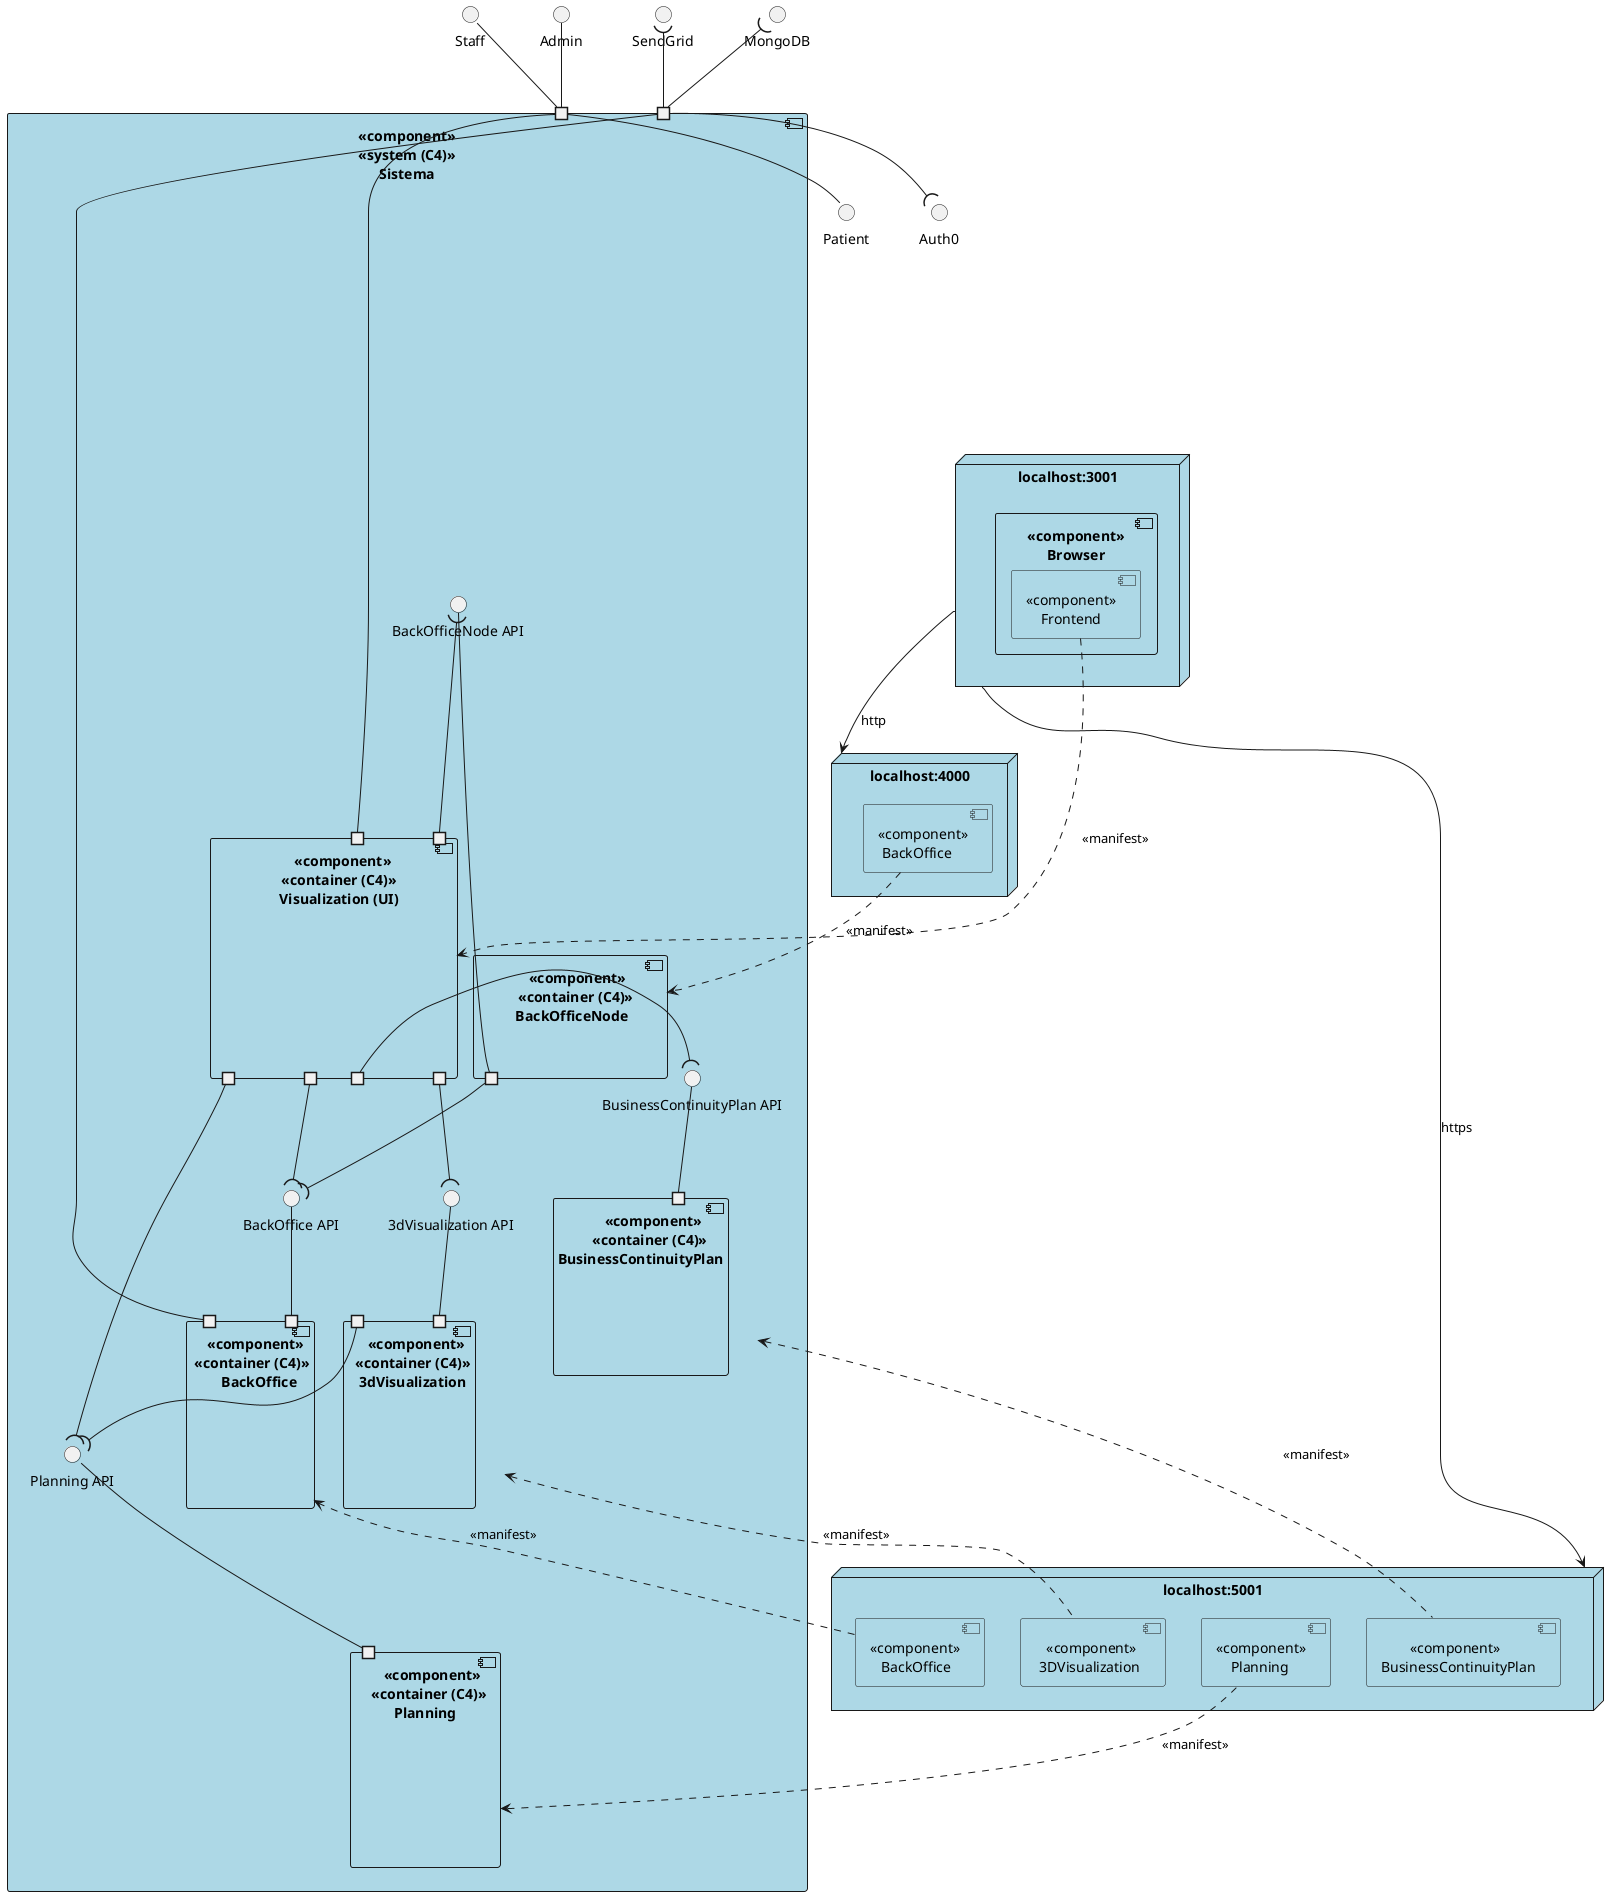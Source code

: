 @startuml
'https://plantuml.com/sequence-diagram


top to bottom direction

skinparam component {
    BackgroundColor #ADD8E6
}
skinparam node {
    BackgroundColor #ADD8E6
}

node "localhost:3001" as lh {
component "<<component>>\nBrowser"{
    component "<<component>>\n    Frontend" as fe
}
}

node "localhost:5001" as s {
component "<<component>>\n   BackOffice" as backoffice
component "<<component>>\n    Planning" as plan
component "        <<component>>\nBusinessContinuityPlan" as bcp
component "   <<component>>\n 3DVisualization" as 3d
}

node "localhost:4000" as lh2 {
component "<<component>>\n BackOffice" as backoffice2

}

component "<<component>>\n<<system (C4)>>\nSistema" as comp1 {
    port " " as P1
    port " " as P13
    component "    <<component>>\n  <<container (C4)>>\nPlanning" as plan1 {
    port " " as P9
    }
    component "   <<component>>\n <<container (C4)>>\n     BackOffice" as ba1{
    port " " as P10
    port " " as P12
    }    
    component "    <<component>>\n  <<container (C4)>>\n  3dVisualization" as 3d1{
    port " " as P6
    port " " as P7
    }
    component "       <<component>>\n     <<container (C4)>>\nBusinessContinuityPlan" as bcp1{
    port " " as P8
    }
    component "     <<component>>\n   <<container (C4)>>\n   Visualization (UI)" as fe1{
    portout " " as P2
    portout " " as P3
    portout " " as P4
    portout " " as P5
    portin " " as P11
    portin " " as P15
    }
    
   component "    <<component>>\n   <<container (C4)>>\n BackOfficeNode" as node1 {
    portout " " as P14
    
}

"Planning API" -- P9 
"BackOffice API" -- P10
"3dVisualization API" -- P7
"BusinessContinuityPlan API" -- P8
"BackOfficeNode API" -- P14
"BackOfficeNode API" )-- P15

P14 --( "BackOffice API"

P5 --( "BackOffice API"
P4 --( "Planning API"
P3 --( "3dVisualization API"
P2 -( "BusinessContinuityPlan API"

P6 --( "Planning API"


P11 -- P1
}

"Auth0" )-up- P13
"Patient" -up- P1
"Staff" -- P1
"Admin" -- P1
"SendGrid" )-- P13
P13 - P12
"MongoDB" )-- P13


lh --> lh2: http
lh --> s: https

fe ..> fe1 : <<manifest>>
plan1 <.. plan : <<manifest>>
backoffice2 ..> node1 : <<manifest>>
backoffice ..> ba1 : <<manifest>>
bcp1 <.. bcp : <<manifest>>
3d1 <.. 3d : <<manifest>>




@enduml